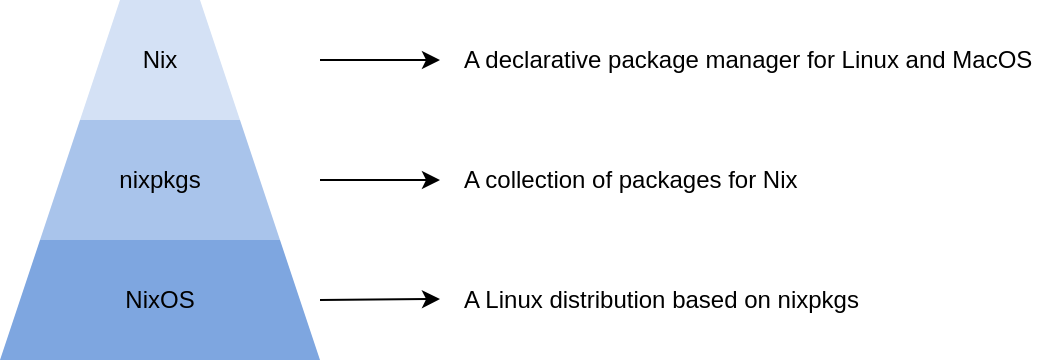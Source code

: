 <mxfile version="20.0.4" type="device"><diagram id="7uIGyDSDA_IFQsSQFbUJ" name="Page-1"><mxGraphModel dx="1742" dy="995" grid="1" gridSize="10" guides="1" tooltips="1" connect="1" arrows="1" fold="1" page="1" pageScale="1" pageWidth="850" pageHeight="1100" math="0" shadow="0"><root><mxCell id="0"/><mxCell id="1" parent="0"/><mxCell id="AzFVRS6vTyiOQsll0e_K-13" value="" style="shape=trapezoid;perimeter=trapezoidPerimeter;whiteSpace=wrap;html=1;fixedSize=1;size=20;fillColor=#D4E1F5;strokeColor=none;" vertex="1" parent="1"><mxGeometry x="50" y="10" width="80" height="60" as="geometry"/></mxCell><mxCell id="AzFVRS6vTyiOQsll0e_K-2" value="" style="shape=trapezoid;perimeter=trapezoidPerimeter;whiteSpace=wrap;html=1;fixedSize=1;size=20;fillColor=#A9C4EB;strokeColor=none;" vertex="1" parent="1"><mxGeometry x="30" y="70" width="120" height="60" as="geometry"/></mxCell><mxCell id="AzFVRS6vTyiOQsll0e_K-3" value="" style="shape=trapezoid;perimeter=trapezoidPerimeter;whiteSpace=wrap;html=1;fixedSize=1;size=20;fillColor=#7EA6E0;strokeColor=none;" vertex="1" parent="1"><mxGeometry x="10" y="130" width="160" height="60" as="geometry"/></mxCell><mxCell id="AzFVRS6vTyiOQsll0e_K-4" value="&lt;div&gt;Nix&lt;/div&gt;" style="text;html=1;strokeColor=none;fillColor=none;align=center;verticalAlign=middle;whiteSpace=wrap;rounded=0;" vertex="1" parent="1"><mxGeometry x="60" y="25" width="60" height="30" as="geometry"/></mxCell><mxCell id="AzFVRS6vTyiOQsll0e_K-5" value="nixpkgs" style="text;html=1;strokeColor=none;fillColor=none;align=center;verticalAlign=middle;whiteSpace=wrap;rounded=0;" vertex="1" parent="1"><mxGeometry x="60" y="85" width="60" height="30" as="geometry"/></mxCell><mxCell id="AzFVRS6vTyiOQsll0e_K-6" value="NixOS" style="text;html=1;strokeColor=none;fillColor=none;align=center;verticalAlign=middle;whiteSpace=wrap;rounded=0;" vertex="1" parent="1"><mxGeometry x="60" y="145" width="60" height="30" as="geometry"/></mxCell><mxCell id="AzFVRS6vTyiOQsll0e_K-10" value="A declarative package manager for Linux and MacOS" style="text;html=1;strokeColor=none;fillColor=none;align=left;verticalAlign=middle;whiteSpace=wrap;rounded=0;" vertex="1" parent="1"><mxGeometry x="240" y="25" width="300" height="30" as="geometry"/></mxCell><mxCell id="AzFVRS6vTyiOQsll0e_K-11" value="A collection of packages for Nix" style="text;html=1;strokeColor=none;fillColor=none;align=left;verticalAlign=middle;whiteSpace=wrap;rounded=0;" vertex="1" parent="1"><mxGeometry x="240" y="85" width="300" height="30" as="geometry"/></mxCell><mxCell id="AzFVRS6vTyiOQsll0e_K-12" value="A Linux distribution based on nixpkgs" style="text;html=1;strokeColor=none;fillColor=none;align=left;verticalAlign=middle;whiteSpace=wrap;rounded=0;" vertex="1" parent="1"><mxGeometry x="240" y="145" width="300" height="30" as="geometry"/></mxCell><mxCell id="AzFVRS6vTyiOQsll0e_K-14" value="" style="endArrow=classic;html=1;rounded=0;" edge="1" parent="1"><mxGeometry width="50" height="50" relative="1" as="geometry"><mxPoint x="170" y="40" as="sourcePoint"/><mxPoint x="230" y="40" as="targetPoint"/></mxGeometry></mxCell><mxCell id="AzFVRS6vTyiOQsll0e_K-15" value="" style="endArrow=classic;html=1;rounded=0;" edge="1" parent="1"><mxGeometry width="50" height="50" relative="1" as="geometry"><mxPoint x="170" y="100" as="sourcePoint"/><mxPoint x="230" y="100" as="targetPoint"/></mxGeometry></mxCell><mxCell id="AzFVRS6vTyiOQsll0e_K-17" value="" style="endArrow=classic;html=1;rounded=0;" edge="1" parent="1"><mxGeometry width="50" height="50" relative="1" as="geometry"><mxPoint x="170" y="160" as="sourcePoint"/><mxPoint x="230" y="159.5" as="targetPoint"/></mxGeometry></mxCell></root></mxGraphModel></diagram></mxfile>